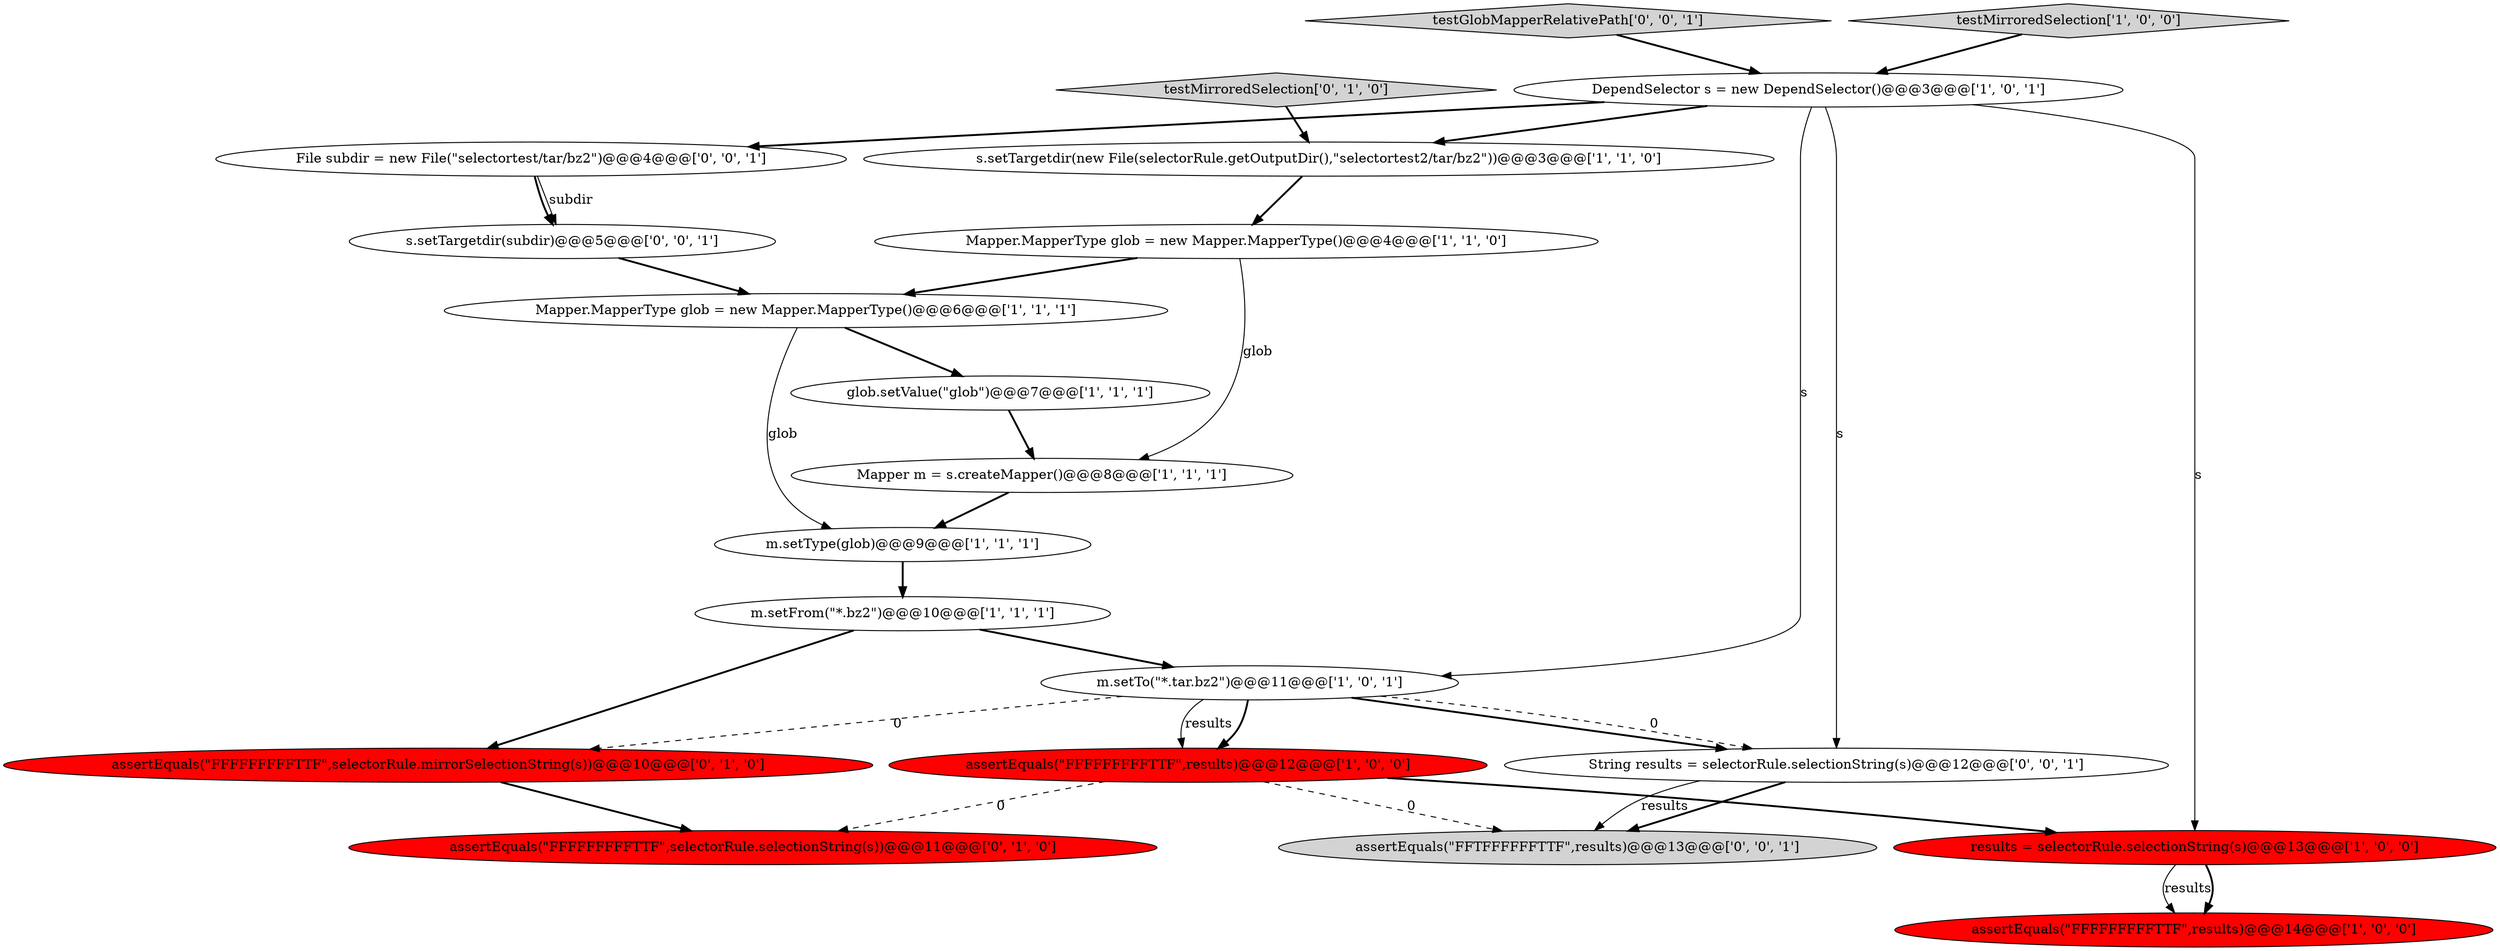 digraph {
10 [style = filled, label = "assertEquals(\"FFFFFFFFFTTF\",results)@@@12@@@['1', '0', '0']", fillcolor = red, shape = ellipse image = "AAA1AAABBB1BBB"];
4 [style = filled, label = "m.setType(glob)@@@9@@@['1', '1', '1']", fillcolor = white, shape = ellipse image = "AAA0AAABBB1BBB"];
2 [style = filled, label = "Mapper.MapperType glob = new Mapper.MapperType()@@@4@@@['1', '1', '0']", fillcolor = white, shape = ellipse image = "AAA0AAABBB1BBB"];
14 [style = filled, label = "assertEquals(\"FFFFFFFFFTTF\",selectorRule.mirrorSelectionString(s))@@@10@@@['0', '1', '0']", fillcolor = red, shape = ellipse image = "AAA1AAABBB2BBB"];
13 [style = filled, label = "assertEquals(\"FFFFFFFFFTTF\",selectorRule.selectionString(s))@@@11@@@['0', '1', '0']", fillcolor = red, shape = ellipse image = "AAA1AAABBB2BBB"];
16 [style = filled, label = "assertEquals(\"FFTFFFFFFTTF\",results)@@@13@@@['0', '0', '1']", fillcolor = lightgray, shape = ellipse image = "AAA0AAABBB3BBB"];
1 [style = filled, label = "Mapper.MapperType glob = new Mapper.MapperType()@@@6@@@['1', '1', '1']", fillcolor = white, shape = ellipse image = "AAA0AAABBB1BBB"];
8 [style = filled, label = "results = selectorRule.selectionString(s)@@@13@@@['1', '0', '0']", fillcolor = red, shape = ellipse image = "AAA1AAABBB1BBB"];
15 [style = filled, label = "testMirroredSelection['0', '1', '0']", fillcolor = lightgray, shape = diamond image = "AAA0AAABBB2BBB"];
9 [style = filled, label = "assertEquals(\"FFFFFFFFFTTF\",results)@@@14@@@['1', '0', '0']", fillcolor = red, shape = ellipse image = "AAA1AAABBB1BBB"];
17 [style = filled, label = "testGlobMapperRelativePath['0', '0', '1']", fillcolor = lightgray, shape = diamond image = "AAA0AAABBB3BBB"];
11 [style = filled, label = "glob.setValue(\"glob\")@@@7@@@['1', '1', '1']", fillcolor = white, shape = ellipse image = "AAA0AAABBB1BBB"];
6 [style = filled, label = "DependSelector s = new DependSelector()@@@3@@@['1', '0', '1']", fillcolor = white, shape = ellipse image = "AAA0AAABBB1BBB"];
3 [style = filled, label = "s.setTargetdir(new File(selectorRule.getOutputDir(),\"selectortest2/tar/bz2\"))@@@3@@@['1', '1', '0']", fillcolor = white, shape = ellipse image = "AAA0AAABBB1BBB"];
19 [style = filled, label = "String results = selectorRule.selectionString(s)@@@12@@@['0', '0', '1']", fillcolor = white, shape = ellipse image = "AAA0AAABBB3BBB"];
5 [style = filled, label = "m.setTo(\"*.tar.bz2\")@@@11@@@['1', '0', '1']", fillcolor = white, shape = ellipse image = "AAA0AAABBB1BBB"];
20 [style = filled, label = "File subdir = new File(\"selectortest/tar/bz2\")@@@4@@@['0', '0', '1']", fillcolor = white, shape = ellipse image = "AAA0AAABBB3BBB"];
0 [style = filled, label = "testMirroredSelection['1', '0', '0']", fillcolor = lightgray, shape = diamond image = "AAA0AAABBB1BBB"];
7 [style = filled, label = "Mapper m = s.createMapper()@@@8@@@['1', '1', '1']", fillcolor = white, shape = ellipse image = "AAA0AAABBB1BBB"];
18 [style = filled, label = "s.setTargetdir(subdir)@@@5@@@['0', '0', '1']", fillcolor = white, shape = ellipse image = "AAA0AAABBB3BBB"];
12 [style = filled, label = "m.setFrom(\"*.bz2\")@@@10@@@['1', '1', '1']", fillcolor = white, shape = ellipse image = "AAA0AAABBB1BBB"];
6->3 [style = bold, label=""];
5->10 [style = bold, label=""];
5->14 [style = dashed, label="0"];
12->5 [style = bold, label=""];
17->6 [style = bold, label=""];
0->6 [style = bold, label=""];
2->1 [style = bold, label=""];
8->9 [style = solid, label="results"];
7->4 [style = bold, label=""];
10->13 [style = dashed, label="0"];
15->3 [style = bold, label=""];
6->19 [style = solid, label="s"];
1->11 [style = bold, label=""];
19->16 [style = bold, label=""];
6->5 [style = solid, label="s"];
19->16 [style = solid, label="results"];
1->4 [style = solid, label="glob"];
6->20 [style = bold, label=""];
20->18 [style = bold, label=""];
5->19 [style = bold, label=""];
5->10 [style = solid, label="results"];
3->2 [style = bold, label=""];
10->8 [style = bold, label=""];
18->1 [style = bold, label=""];
6->8 [style = solid, label="s"];
12->14 [style = bold, label=""];
8->9 [style = bold, label=""];
4->12 [style = bold, label=""];
10->16 [style = dashed, label="0"];
14->13 [style = bold, label=""];
20->18 [style = solid, label="subdir"];
5->19 [style = dashed, label="0"];
11->7 [style = bold, label=""];
2->7 [style = solid, label="glob"];
}
